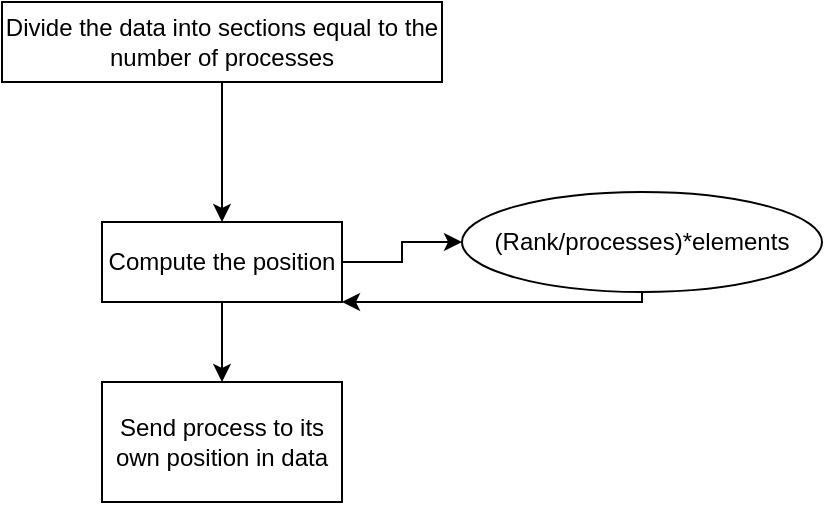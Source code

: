 <mxfile version="12.6.5" type="device"><diagram id="Y3X3odsMIcLLUbGz14fw" name="Page-1"><mxGraphModel dx="706" dy="522" grid="1" gridSize="10" guides="1" tooltips="1" connect="1" arrows="1" fold="1" page="1" pageScale="1" pageWidth="850" pageHeight="1100" math="0" shadow="0"><root><mxCell id="0"/><mxCell id="1" parent="0"/><mxCell id="CYOfEh69o_k-Hq7mfCnF-8" style="edgeStyle=orthogonalEdgeStyle;rounded=0;orthogonalLoop=1;jettySize=auto;html=1;entryX=0.5;entryY=0;entryDx=0;entryDy=0;" edge="1" parent="1" source="CYOfEh69o_k-Hq7mfCnF-1" target="CYOfEh69o_k-Hq7mfCnF-2"><mxGeometry relative="1" as="geometry"/></mxCell><mxCell id="CYOfEh69o_k-Hq7mfCnF-1" value="Divide the data into sections equal to the number of processes" style="rounded=0;whiteSpace=wrap;html=1;" vertex="1" parent="1"><mxGeometry x="190" y="170" width="220" height="40" as="geometry"/></mxCell><mxCell id="CYOfEh69o_k-Hq7mfCnF-6" style="edgeStyle=orthogonalEdgeStyle;rounded=0;orthogonalLoop=1;jettySize=auto;html=1;entryX=0;entryY=0.5;entryDx=0;entryDy=0;" edge="1" parent="1" source="CYOfEh69o_k-Hq7mfCnF-2" target="CYOfEh69o_k-Hq7mfCnF-4"><mxGeometry relative="1" as="geometry"/></mxCell><mxCell id="CYOfEh69o_k-Hq7mfCnF-10" style="edgeStyle=orthogonalEdgeStyle;rounded=0;orthogonalLoop=1;jettySize=auto;html=1;entryX=0.5;entryY=0;entryDx=0;entryDy=0;" edge="1" parent="1" source="CYOfEh69o_k-Hq7mfCnF-2" target="CYOfEh69o_k-Hq7mfCnF-9"><mxGeometry relative="1" as="geometry"/></mxCell><mxCell id="CYOfEh69o_k-Hq7mfCnF-2" value="Compute the position" style="rounded=0;whiteSpace=wrap;html=1;" vertex="1" parent="1"><mxGeometry x="240" y="280" width="120" height="40" as="geometry"/></mxCell><mxCell id="CYOfEh69o_k-Hq7mfCnF-7" style="edgeStyle=orthogonalEdgeStyle;rounded=0;orthogonalLoop=1;jettySize=auto;html=1;entryX=1;entryY=1;entryDx=0;entryDy=0;exitX=0.5;exitY=1;exitDx=0;exitDy=0;" edge="1" parent="1" source="CYOfEh69o_k-Hq7mfCnF-4" target="CYOfEh69o_k-Hq7mfCnF-2"><mxGeometry relative="1" as="geometry"><Array as="points"><mxPoint x="510" y="320"/></Array></mxGeometry></mxCell><mxCell id="CYOfEh69o_k-Hq7mfCnF-4" value="&lt;span style=&quot;white-space: normal&quot;&gt;(Rank/processes)*elements&lt;/span&gt;" style="ellipse;whiteSpace=wrap;html=1;" vertex="1" parent="1"><mxGeometry x="420" y="265" width="180" height="50" as="geometry"/></mxCell><mxCell id="CYOfEh69o_k-Hq7mfCnF-9" value="Send process to its own position in data" style="rounded=0;whiteSpace=wrap;html=1;" vertex="1" parent="1"><mxGeometry x="240" y="360" width="120" height="60" as="geometry"/></mxCell></root></mxGraphModel></diagram></mxfile>